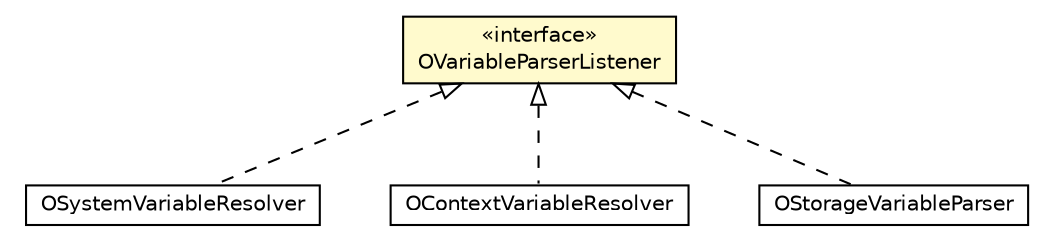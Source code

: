 #!/usr/local/bin/dot
#
# Class diagram 
# Generated by UMLGraph version R5_6-24-gf6e263 (http://www.umlgraph.org/)
#

digraph G {
	edge [fontname="Helvetica",fontsize=10,labelfontname="Helvetica",labelfontsize=10];
	node [fontname="Helvetica",fontsize=10,shape=plaintext];
	nodesep=0.25;
	ranksep=0.5;
	// com.orientechnologies.common.parser.OVariableParserListener
	c7830554 [label=<<table title="com.orientechnologies.common.parser.OVariableParserListener" border="0" cellborder="1" cellspacing="0" cellpadding="2" port="p" bgcolor="lemonChiffon" href="./OVariableParserListener.html">
		<tr><td><table border="0" cellspacing="0" cellpadding="1">
<tr><td align="center" balign="center"> &#171;interface&#187; </td></tr>
<tr><td align="center" balign="center"> OVariableParserListener </td></tr>
		</table></td></tr>
		</table>>, URL="./OVariableParserListener.html", fontname="Helvetica", fontcolor="black", fontsize=10.0];
	// com.orientechnologies.common.parser.OSystemVariableResolver
	c7830557 [label=<<table title="com.orientechnologies.common.parser.OSystemVariableResolver" border="0" cellborder="1" cellspacing="0" cellpadding="2" port="p" href="./OSystemVariableResolver.html">
		<tr><td><table border="0" cellspacing="0" cellpadding="1">
<tr><td align="center" balign="center"> OSystemVariableResolver </td></tr>
		</table></td></tr>
		</table>>, URL="./OSystemVariableResolver.html", fontname="Helvetica", fontcolor="black", fontsize=10.0];
	// com.orientechnologies.common.parser.OContextVariableResolver
	c7830559 [label=<<table title="com.orientechnologies.common.parser.OContextVariableResolver" border="0" cellborder="1" cellspacing="0" cellpadding="2" port="p" href="./OContextVariableResolver.html">
		<tr><td><table border="0" cellspacing="0" cellpadding="1">
<tr><td align="center" balign="center"> OContextVariableResolver </td></tr>
		</table></td></tr>
		</table>>, URL="./OContextVariableResolver.html", fontname="Helvetica", fontcolor="black", fontsize=10.0];
	// com.orientechnologies.orient.core.storage.impl.local.OStorageVariableParser
	c7831854 [label=<<table title="com.orientechnologies.orient.core.storage.impl.local.OStorageVariableParser" border="0" cellborder="1" cellspacing="0" cellpadding="2" port="p" href="../../orient/core/storage/impl/local/OStorageVariableParser.html">
		<tr><td><table border="0" cellspacing="0" cellpadding="1">
<tr><td align="center" balign="center"> OStorageVariableParser </td></tr>
		</table></td></tr>
		</table>>, URL="../../orient/core/storage/impl/local/OStorageVariableParser.html", fontname="Helvetica", fontcolor="black", fontsize=10.0];
	//com.orientechnologies.common.parser.OSystemVariableResolver implements com.orientechnologies.common.parser.OVariableParserListener
	c7830554:p -> c7830557:p [dir=back,arrowtail=empty,style=dashed];
	//com.orientechnologies.common.parser.OContextVariableResolver implements com.orientechnologies.common.parser.OVariableParserListener
	c7830554:p -> c7830559:p [dir=back,arrowtail=empty,style=dashed];
	//com.orientechnologies.orient.core.storage.impl.local.OStorageVariableParser implements com.orientechnologies.common.parser.OVariableParserListener
	c7830554:p -> c7831854:p [dir=back,arrowtail=empty,style=dashed];
}

